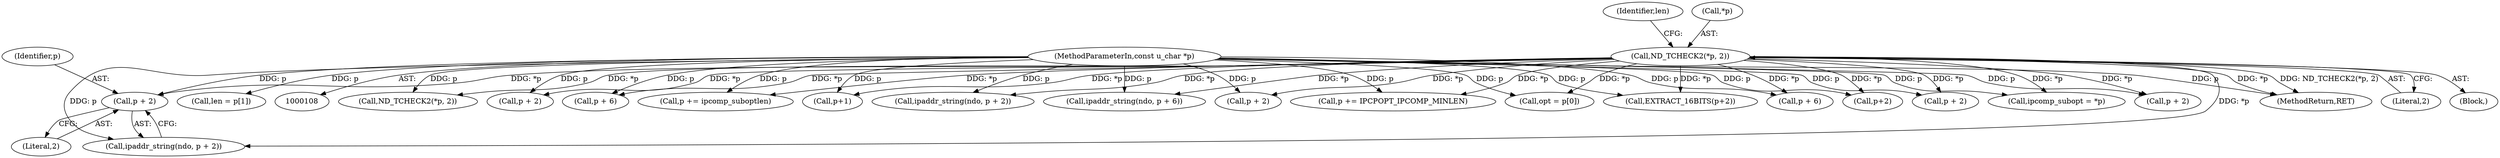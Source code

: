 digraph "0_tcpdump_7029d15f148ef24bb7c6668bc640f5470d085e5a_1@pointer" {
"1000207" [label="(Call,p + 2)"];
"1000110" [label="(MethodParameterIn,const u_char *p)"];
"1000125" [label="(Call,ND_TCHECK2(*p, 2))"];
"1000130" [label="(Identifier,len)"];
"1000339" [label="(Call,p += ipcomp_suboptlen)"];
"1000300" [label="(Call,ND_TCHECK2(*p, 2))"];
"1000311" [label="(Call,p+1)"];
"1000286" [label="(Call,p += IPCPOPT_IPCOMP_MINLEN)"];
"1000376" [label="(Call,p + 2)"];
"1000209" [label="(Literal,2)"];
"1000212" [label="(Call,p + 6)"];
"1000423" [label="(MethodReturn,RET)"];
"1000236" [label="(Call,EXTRACT_16BITS(p+2))"];
"1000237" [label="(Call,p+2)"];
"1000304" [label="(Call,ipcomp_subopt = *p)"];
"1000374" [label="(Call,ipaddr_string(ndo, p + 2))"];
"1000230" [label="(Call,p + 2)"];
"1000126" [label="(Call,*p)"];
"1000134" [label="(Call,opt = p[0])"];
"1000125" [label="(Call,ND_TCHECK2(*p, 2))"];
"1000195" [label="(Call,p + 6)"];
"1000208" [label="(Identifier,p)"];
"1000128" [label="(Literal,2)"];
"1000112" [label="(Block,)"];
"1000365" [label="(Call,p + 2)"];
"1000207" [label="(Call,p + 2)"];
"1000110" [label="(MethodParameterIn,const u_char *p)"];
"1000205" [label="(Call,ipaddr_string(ndo, p + 2))"];
"1000272" [label="(Call,p + 2)"];
"1000129" [label="(Call,len = p[1])"];
"1000210" [label="(Call,ipaddr_string(ndo, p + 6))"];
"1000207" -> "1000205"  [label="AST: "];
"1000207" -> "1000209"  [label="CFG: "];
"1000208" -> "1000207"  [label="AST: "];
"1000209" -> "1000207"  [label="AST: "];
"1000205" -> "1000207"  [label="CFG: "];
"1000110" -> "1000207"  [label="DDG: p"];
"1000125" -> "1000207"  [label="DDG: *p"];
"1000110" -> "1000108"  [label="AST: "];
"1000110" -> "1000423"  [label="DDG: p"];
"1000110" -> "1000129"  [label="DDG: p"];
"1000110" -> "1000134"  [label="DDG: p"];
"1000110" -> "1000195"  [label="DDG: p"];
"1000110" -> "1000205"  [label="DDG: p"];
"1000110" -> "1000210"  [label="DDG: p"];
"1000110" -> "1000212"  [label="DDG: p"];
"1000110" -> "1000230"  [label="DDG: p"];
"1000110" -> "1000236"  [label="DDG: p"];
"1000110" -> "1000237"  [label="DDG: p"];
"1000110" -> "1000272"  [label="DDG: p"];
"1000110" -> "1000286"  [label="DDG: p"];
"1000110" -> "1000300"  [label="DDG: p"];
"1000110" -> "1000304"  [label="DDG: p"];
"1000110" -> "1000311"  [label="DDG: p"];
"1000110" -> "1000339"  [label="DDG: p"];
"1000110" -> "1000365"  [label="DDG: p"];
"1000110" -> "1000374"  [label="DDG: p"];
"1000110" -> "1000376"  [label="DDG: p"];
"1000125" -> "1000112"  [label="AST: "];
"1000125" -> "1000128"  [label="CFG: "];
"1000126" -> "1000125"  [label="AST: "];
"1000128" -> "1000125"  [label="AST: "];
"1000130" -> "1000125"  [label="CFG: "];
"1000125" -> "1000423"  [label="DDG: *p"];
"1000125" -> "1000423"  [label="DDG: ND_TCHECK2(*p, 2)"];
"1000125" -> "1000134"  [label="DDG: *p"];
"1000125" -> "1000195"  [label="DDG: *p"];
"1000125" -> "1000205"  [label="DDG: *p"];
"1000125" -> "1000210"  [label="DDG: *p"];
"1000125" -> "1000212"  [label="DDG: *p"];
"1000125" -> "1000230"  [label="DDG: *p"];
"1000125" -> "1000236"  [label="DDG: *p"];
"1000125" -> "1000237"  [label="DDG: *p"];
"1000125" -> "1000272"  [label="DDG: *p"];
"1000125" -> "1000286"  [label="DDG: *p"];
"1000125" -> "1000300"  [label="DDG: *p"];
"1000125" -> "1000304"  [label="DDG: *p"];
"1000125" -> "1000311"  [label="DDG: *p"];
"1000125" -> "1000339"  [label="DDG: *p"];
"1000125" -> "1000365"  [label="DDG: *p"];
"1000125" -> "1000374"  [label="DDG: *p"];
"1000125" -> "1000376"  [label="DDG: *p"];
}
